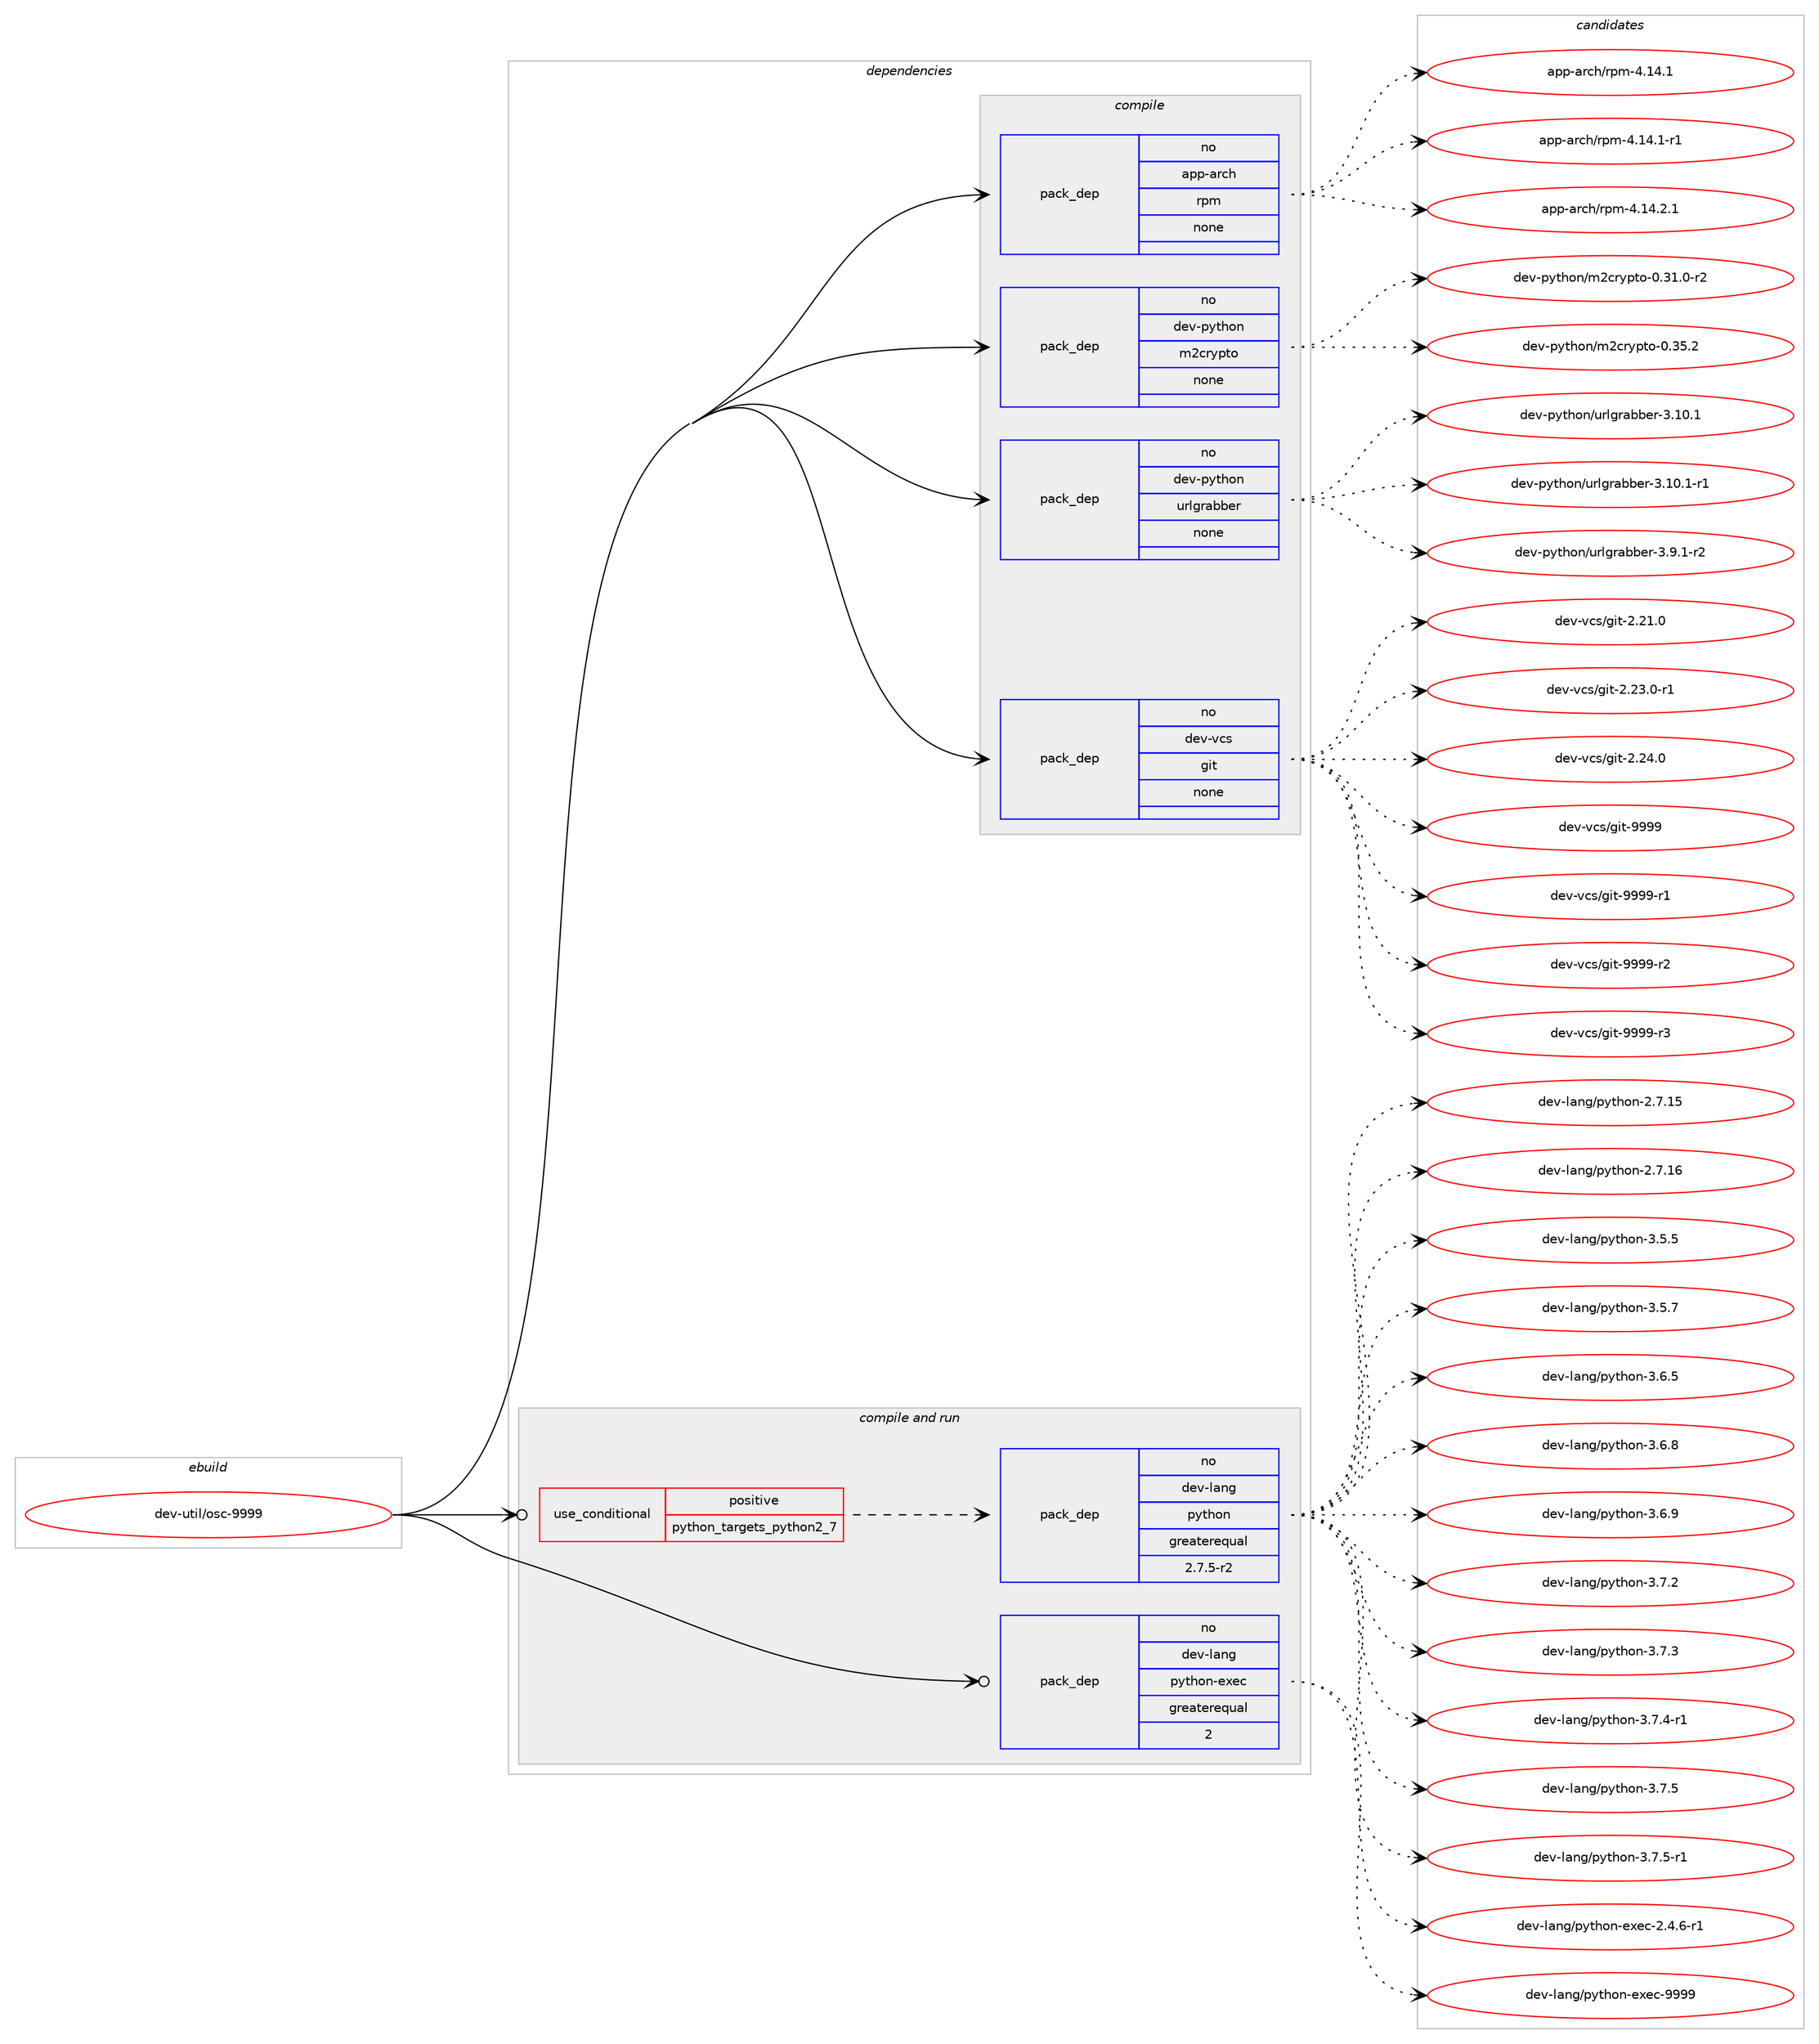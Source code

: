 digraph prolog {

# *************
# Graph options
# *************

newrank=true;
concentrate=true;
compound=true;
graph [rankdir=LR,fontname=Helvetica,fontsize=10,ranksep=1.5];#, ranksep=2.5, nodesep=0.2];
edge  [arrowhead=vee];
node  [fontname=Helvetica,fontsize=10];

# **********
# The ebuild
# **********

subgraph cluster_leftcol {
color=gray;
rank=same;
label=<<i>ebuild</i>>;
id [label="dev-util/osc-9999", color=red, width=4, href="../dev-util/osc-9999.svg"];
}

# ****************
# The dependencies
# ****************

subgraph cluster_midcol {
color=gray;
label=<<i>dependencies</i>>;
subgraph cluster_compile {
fillcolor="#eeeeee";
style=filled;
label=<<i>compile</i>>;
subgraph pack535957 {
dependency731228 [label=<<TABLE BORDER="0" CELLBORDER="1" CELLSPACING="0" CELLPADDING="4" WIDTH="220"><TR><TD ROWSPAN="6" CELLPADDING="30">pack_dep</TD></TR><TR><TD WIDTH="110">no</TD></TR><TR><TD>app-arch</TD></TR><TR><TD>rpm</TD></TR><TR><TD>none</TD></TR><TR><TD></TD></TR></TABLE>>, shape=none, color=blue];
}
id:e -> dependency731228:w [weight=20,style="solid",arrowhead="vee"];
subgraph pack535958 {
dependency731229 [label=<<TABLE BORDER="0" CELLBORDER="1" CELLSPACING="0" CELLPADDING="4" WIDTH="220"><TR><TD ROWSPAN="6" CELLPADDING="30">pack_dep</TD></TR><TR><TD WIDTH="110">no</TD></TR><TR><TD>dev-python</TD></TR><TR><TD>m2crypto</TD></TR><TR><TD>none</TD></TR><TR><TD></TD></TR></TABLE>>, shape=none, color=blue];
}
id:e -> dependency731229:w [weight=20,style="solid",arrowhead="vee"];
subgraph pack535959 {
dependency731230 [label=<<TABLE BORDER="0" CELLBORDER="1" CELLSPACING="0" CELLPADDING="4" WIDTH="220"><TR><TD ROWSPAN="6" CELLPADDING="30">pack_dep</TD></TR><TR><TD WIDTH="110">no</TD></TR><TR><TD>dev-python</TD></TR><TR><TD>urlgrabber</TD></TR><TR><TD>none</TD></TR><TR><TD></TD></TR></TABLE>>, shape=none, color=blue];
}
id:e -> dependency731230:w [weight=20,style="solid",arrowhead="vee"];
subgraph pack535960 {
dependency731231 [label=<<TABLE BORDER="0" CELLBORDER="1" CELLSPACING="0" CELLPADDING="4" WIDTH="220"><TR><TD ROWSPAN="6" CELLPADDING="30">pack_dep</TD></TR><TR><TD WIDTH="110">no</TD></TR><TR><TD>dev-vcs</TD></TR><TR><TD>git</TD></TR><TR><TD>none</TD></TR><TR><TD></TD></TR></TABLE>>, shape=none, color=blue];
}
id:e -> dependency731231:w [weight=20,style="solid",arrowhead="vee"];
}
subgraph cluster_compileandrun {
fillcolor="#eeeeee";
style=filled;
label=<<i>compile and run</i>>;
subgraph cond183093 {
dependency731232 [label=<<TABLE BORDER="0" CELLBORDER="1" CELLSPACING="0" CELLPADDING="4"><TR><TD ROWSPAN="3" CELLPADDING="10">use_conditional</TD></TR><TR><TD>positive</TD></TR><TR><TD>python_targets_python2_7</TD></TR></TABLE>>, shape=none, color=red];
subgraph pack535961 {
dependency731233 [label=<<TABLE BORDER="0" CELLBORDER="1" CELLSPACING="0" CELLPADDING="4" WIDTH="220"><TR><TD ROWSPAN="6" CELLPADDING="30">pack_dep</TD></TR><TR><TD WIDTH="110">no</TD></TR><TR><TD>dev-lang</TD></TR><TR><TD>python</TD></TR><TR><TD>greaterequal</TD></TR><TR><TD>2.7.5-r2</TD></TR></TABLE>>, shape=none, color=blue];
}
dependency731232:e -> dependency731233:w [weight=20,style="dashed",arrowhead="vee"];
}
id:e -> dependency731232:w [weight=20,style="solid",arrowhead="odotvee"];
subgraph pack535962 {
dependency731234 [label=<<TABLE BORDER="0" CELLBORDER="1" CELLSPACING="0" CELLPADDING="4" WIDTH="220"><TR><TD ROWSPAN="6" CELLPADDING="30">pack_dep</TD></TR><TR><TD WIDTH="110">no</TD></TR><TR><TD>dev-lang</TD></TR><TR><TD>python-exec</TD></TR><TR><TD>greaterequal</TD></TR><TR><TD>2</TD></TR></TABLE>>, shape=none, color=blue];
}
id:e -> dependency731234:w [weight=20,style="solid",arrowhead="odotvee"];
}
subgraph cluster_run {
fillcolor="#eeeeee";
style=filled;
label=<<i>run</i>>;
}
}

# **************
# The candidates
# **************

subgraph cluster_choices {
rank=same;
color=gray;
label=<<i>candidates</i>>;

subgraph choice535957 {
color=black;
nodesep=1;
choice971121124597114991044711411210945524649524649 [label="app-arch/rpm-4.14.1", color=red, width=4,href="../app-arch/rpm-4.14.1.svg"];
choice9711211245971149910447114112109455246495246494511449 [label="app-arch/rpm-4.14.1-r1", color=red, width=4,href="../app-arch/rpm-4.14.1-r1.svg"];
choice9711211245971149910447114112109455246495246504649 [label="app-arch/rpm-4.14.2.1", color=red, width=4,href="../app-arch/rpm-4.14.2.1.svg"];
dependency731228:e -> choice971121124597114991044711411210945524649524649:w [style=dotted,weight="100"];
dependency731228:e -> choice9711211245971149910447114112109455246495246494511449:w [style=dotted,weight="100"];
dependency731228:e -> choice9711211245971149910447114112109455246495246504649:w [style=dotted,weight="100"];
}
subgraph choice535958 {
color=black;
nodesep=1;
choice10010111845112121116104111110471095099114121112116111454846514946484511450 [label="dev-python/m2crypto-0.31.0-r2", color=red, width=4,href="../dev-python/m2crypto-0.31.0-r2.svg"];
choice1001011184511212111610411111047109509911412111211611145484651534650 [label="dev-python/m2crypto-0.35.2", color=red, width=4,href="../dev-python/m2crypto-0.35.2.svg"];
dependency731229:e -> choice10010111845112121116104111110471095099114121112116111454846514946484511450:w [style=dotted,weight="100"];
dependency731229:e -> choice1001011184511212111610411111047109509911412111211611145484651534650:w [style=dotted,weight="100"];
}
subgraph choice535959 {
color=black;
nodesep=1;
choice100101118451121211161041111104711711410810311497989810111445514649484649 [label="dev-python/urlgrabber-3.10.1", color=red, width=4,href="../dev-python/urlgrabber-3.10.1.svg"];
choice1001011184511212111610411111047117114108103114979898101114455146494846494511449 [label="dev-python/urlgrabber-3.10.1-r1", color=red, width=4,href="../dev-python/urlgrabber-3.10.1-r1.svg"];
choice10010111845112121116104111110471171141081031149798981011144551465746494511450 [label="dev-python/urlgrabber-3.9.1-r2", color=red, width=4,href="../dev-python/urlgrabber-3.9.1-r2.svg"];
dependency731230:e -> choice100101118451121211161041111104711711410810311497989810111445514649484649:w [style=dotted,weight="100"];
dependency731230:e -> choice1001011184511212111610411111047117114108103114979898101114455146494846494511449:w [style=dotted,weight="100"];
dependency731230:e -> choice10010111845112121116104111110471171141081031149798981011144551465746494511450:w [style=dotted,weight="100"];
}
subgraph choice535960 {
color=black;
nodesep=1;
choice10010111845118991154710310511645504650494648 [label="dev-vcs/git-2.21.0", color=red, width=4,href="../dev-vcs/git-2.21.0.svg"];
choice100101118451189911547103105116455046505146484511449 [label="dev-vcs/git-2.23.0-r1", color=red, width=4,href="../dev-vcs/git-2.23.0-r1.svg"];
choice10010111845118991154710310511645504650524648 [label="dev-vcs/git-2.24.0", color=red, width=4,href="../dev-vcs/git-2.24.0.svg"];
choice1001011184511899115471031051164557575757 [label="dev-vcs/git-9999", color=red, width=4,href="../dev-vcs/git-9999.svg"];
choice10010111845118991154710310511645575757574511449 [label="dev-vcs/git-9999-r1", color=red, width=4,href="../dev-vcs/git-9999-r1.svg"];
choice10010111845118991154710310511645575757574511450 [label="dev-vcs/git-9999-r2", color=red, width=4,href="../dev-vcs/git-9999-r2.svg"];
choice10010111845118991154710310511645575757574511451 [label="dev-vcs/git-9999-r3", color=red, width=4,href="../dev-vcs/git-9999-r3.svg"];
dependency731231:e -> choice10010111845118991154710310511645504650494648:w [style=dotted,weight="100"];
dependency731231:e -> choice100101118451189911547103105116455046505146484511449:w [style=dotted,weight="100"];
dependency731231:e -> choice10010111845118991154710310511645504650524648:w [style=dotted,weight="100"];
dependency731231:e -> choice1001011184511899115471031051164557575757:w [style=dotted,weight="100"];
dependency731231:e -> choice10010111845118991154710310511645575757574511449:w [style=dotted,weight="100"];
dependency731231:e -> choice10010111845118991154710310511645575757574511450:w [style=dotted,weight="100"];
dependency731231:e -> choice10010111845118991154710310511645575757574511451:w [style=dotted,weight="100"];
}
subgraph choice535961 {
color=black;
nodesep=1;
choice10010111845108971101034711212111610411111045504655464953 [label="dev-lang/python-2.7.15", color=red, width=4,href="../dev-lang/python-2.7.15.svg"];
choice10010111845108971101034711212111610411111045504655464954 [label="dev-lang/python-2.7.16", color=red, width=4,href="../dev-lang/python-2.7.16.svg"];
choice100101118451089711010347112121116104111110455146534653 [label="dev-lang/python-3.5.5", color=red, width=4,href="../dev-lang/python-3.5.5.svg"];
choice100101118451089711010347112121116104111110455146534655 [label="dev-lang/python-3.5.7", color=red, width=4,href="../dev-lang/python-3.5.7.svg"];
choice100101118451089711010347112121116104111110455146544653 [label="dev-lang/python-3.6.5", color=red, width=4,href="../dev-lang/python-3.6.5.svg"];
choice100101118451089711010347112121116104111110455146544656 [label="dev-lang/python-3.6.8", color=red, width=4,href="../dev-lang/python-3.6.8.svg"];
choice100101118451089711010347112121116104111110455146544657 [label="dev-lang/python-3.6.9", color=red, width=4,href="../dev-lang/python-3.6.9.svg"];
choice100101118451089711010347112121116104111110455146554650 [label="dev-lang/python-3.7.2", color=red, width=4,href="../dev-lang/python-3.7.2.svg"];
choice100101118451089711010347112121116104111110455146554651 [label="dev-lang/python-3.7.3", color=red, width=4,href="../dev-lang/python-3.7.3.svg"];
choice1001011184510897110103471121211161041111104551465546524511449 [label="dev-lang/python-3.7.4-r1", color=red, width=4,href="../dev-lang/python-3.7.4-r1.svg"];
choice100101118451089711010347112121116104111110455146554653 [label="dev-lang/python-3.7.5", color=red, width=4,href="../dev-lang/python-3.7.5.svg"];
choice1001011184510897110103471121211161041111104551465546534511449 [label="dev-lang/python-3.7.5-r1", color=red, width=4,href="../dev-lang/python-3.7.5-r1.svg"];
dependency731233:e -> choice10010111845108971101034711212111610411111045504655464953:w [style=dotted,weight="100"];
dependency731233:e -> choice10010111845108971101034711212111610411111045504655464954:w [style=dotted,weight="100"];
dependency731233:e -> choice100101118451089711010347112121116104111110455146534653:w [style=dotted,weight="100"];
dependency731233:e -> choice100101118451089711010347112121116104111110455146534655:w [style=dotted,weight="100"];
dependency731233:e -> choice100101118451089711010347112121116104111110455146544653:w [style=dotted,weight="100"];
dependency731233:e -> choice100101118451089711010347112121116104111110455146544656:w [style=dotted,weight="100"];
dependency731233:e -> choice100101118451089711010347112121116104111110455146544657:w [style=dotted,weight="100"];
dependency731233:e -> choice100101118451089711010347112121116104111110455146554650:w [style=dotted,weight="100"];
dependency731233:e -> choice100101118451089711010347112121116104111110455146554651:w [style=dotted,weight="100"];
dependency731233:e -> choice1001011184510897110103471121211161041111104551465546524511449:w [style=dotted,weight="100"];
dependency731233:e -> choice100101118451089711010347112121116104111110455146554653:w [style=dotted,weight="100"];
dependency731233:e -> choice1001011184510897110103471121211161041111104551465546534511449:w [style=dotted,weight="100"];
}
subgraph choice535962 {
color=black;
nodesep=1;
choice10010111845108971101034711212111610411111045101120101994550465246544511449 [label="dev-lang/python-exec-2.4.6-r1", color=red, width=4,href="../dev-lang/python-exec-2.4.6-r1.svg"];
choice10010111845108971101034711212111610411111045101120101994557575757 [label="dev-lang/python-exec-9999", color=red, width=4,href="../dev-lang/python-exec-9999.svg"];
dependency731234:e -> choice10010111845108971101034711212111610411111045101120101994550465246544511449:w [style=dotted,weight="100"];
dependency731234:e -> choice10010111845108971101034711212111610411111045101120101994557575757:w [style=dotted,weight="100"];
}
}

}
